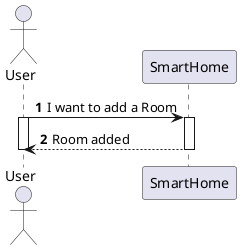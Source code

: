 @startuml
'https://plantuml.com/sequence-diagram
!pragma layout smetana

autonumber

actor "User" as User
participant "SmartHome" as SH

User -> SH : I want to add a Room
activate User
activate SH

SH --> User : Room added
deactivate SH
deactivate User
@enduml